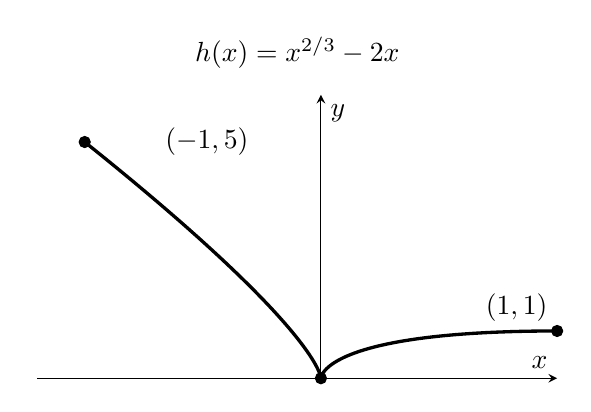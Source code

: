 \pgfplotsset{soldot/.style={color=black,only marks,mark=*}}
\begin{tikzpicture}
  \begin{axis}[
  axis lines=middle, % left, right, box, center, none
  x=30mm,
  y=6mm,
  xmin= -1.2, ymax = 6,
  title={$h(x)=x^{2/3}-2x$},
  xlabel=$x$,
  ylabel=$y$,
  ticks=none
  ]
  \addplot[domain=-1:1, samples=300, very thick] {3*abs(x)^(2/3)-2*x};
  \addplot[soldot] coordinates{(-1,5)(0,0)(1,1)};
  \node[right] at (-.7,5) {$(-1, 5)$};
  \node[below] at (0,0) {$0$};
  \node[above left] at (1,1) {$(1, 1)$};
\end{axis}
\end{tikzpicture}